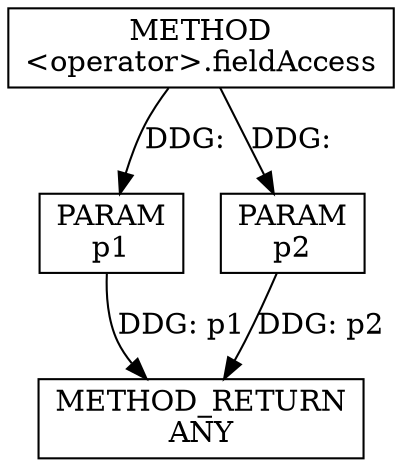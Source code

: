 digraph "&lt;operator&gt;.fieldAccess" {  
node [shape="rect"];  
"111669149706" [label = <METHOD<BR/>&lt;operator&gt;.fieldAccess> ]
"128849018890" [label = <METHOD_RETURN<BR/>ANY> ]
"115964117004" [label = <PARAM<BR/>p1> ]
"115964117005" [label = <PARAM<BR/>p2> ]
  "115964117004" -> "128849018890"  [ label = "DDG: p1"] 
  "115964117005" -> "128849018890"  [ label = "DDG: p2"] 
  "111669149706" -> "115964117004"  [ label = "DDG: "] 
  "111669149706" -> "115964117005"  [ label = "DDG: "] 
}
